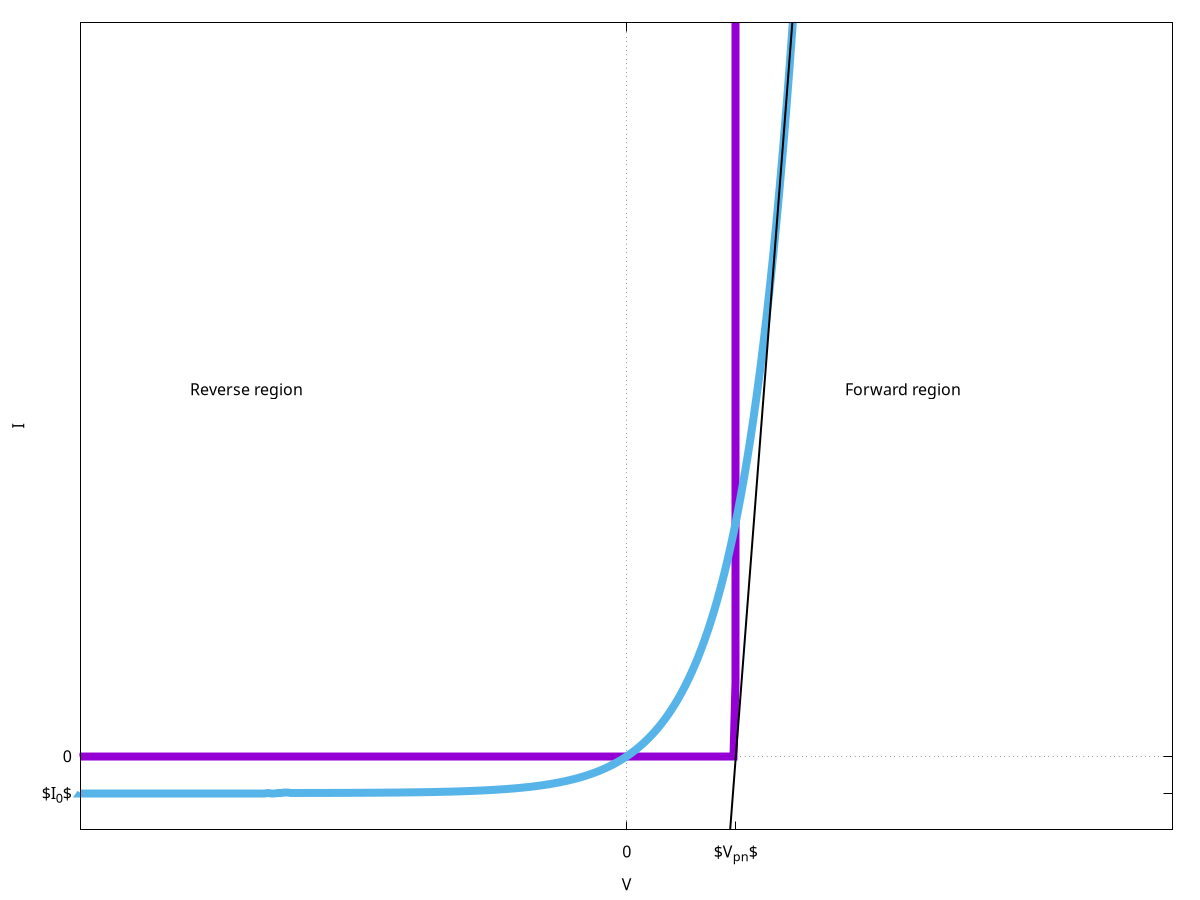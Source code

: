 #set terminal postscript enhanced color solid 24
#set output 'diode_combined.eps'

linewidth=8
pointsize=1
arrowwidth=2
#set style line 0 lt 0 lw linewidth pt 0 ps pointsize
set style line 1 lc rgb "black"  lw linewidth/4 pt 7  ps pointsize  #circle
#set style line 1 lt 1 lw linewidth pt 7  ps pointsize  #circle
set style line 2 lt 1 lw linewidth pt 13 ps pointsize  #diamond
set style line 3 lt 3 lw linewidth pt 9  ps pointsize  #triangle up
set style line 4 lt 4 lw linewidth pt 11 ps pointsize  #triangle down
set style line 5 lt 5 lw linewidth pt 5  ps pointsize  #square
set style line 6 lt 1 lw linewidth pt 6  ps pointsize  #circle hollow
set style line 7 lt 2 lw linewidth pt 12 ps pointsize  #diamond hollow 
set style line 8 lt 8 lw linewidth pt 8  ps pointsize  #triangle up hollow 
set style line 9 lt 9 lw linewidth pt 10 ps pointsize  #triangle down hollow


Vpn=1
x1(t)=(t<Vpn)?t:Vpn;
y1(t)=(t<Vpn)?0:t;

Vth=1
I0=.5
Id(V)=I0*(exp(V/(.5*Vth))-1)

V0=Vth+.4
I0s=Id(V0)/(V0-Vth)
Is(V)=I0s*(V-Vth)



set parametric
set samples 500

set xtics ('0' 0, '$V_{pn}$' Vpn)
set ytics ('0' 0, '$I_0$' -I0)

set xlabel 'V'
set ylabel 'I'
set xzeroaxis
set yzeroaxis

set label 1 'Forward region' at 2,5
set label 2 'Reverse region' at -4,5

plot [-5:10][-5:5][-1:10] \
x1(t),y1(t) t''  w l ls 2 \
, t,Id(t) t ''  w l ls 3, t,Is(t) t '' w l ls 1


